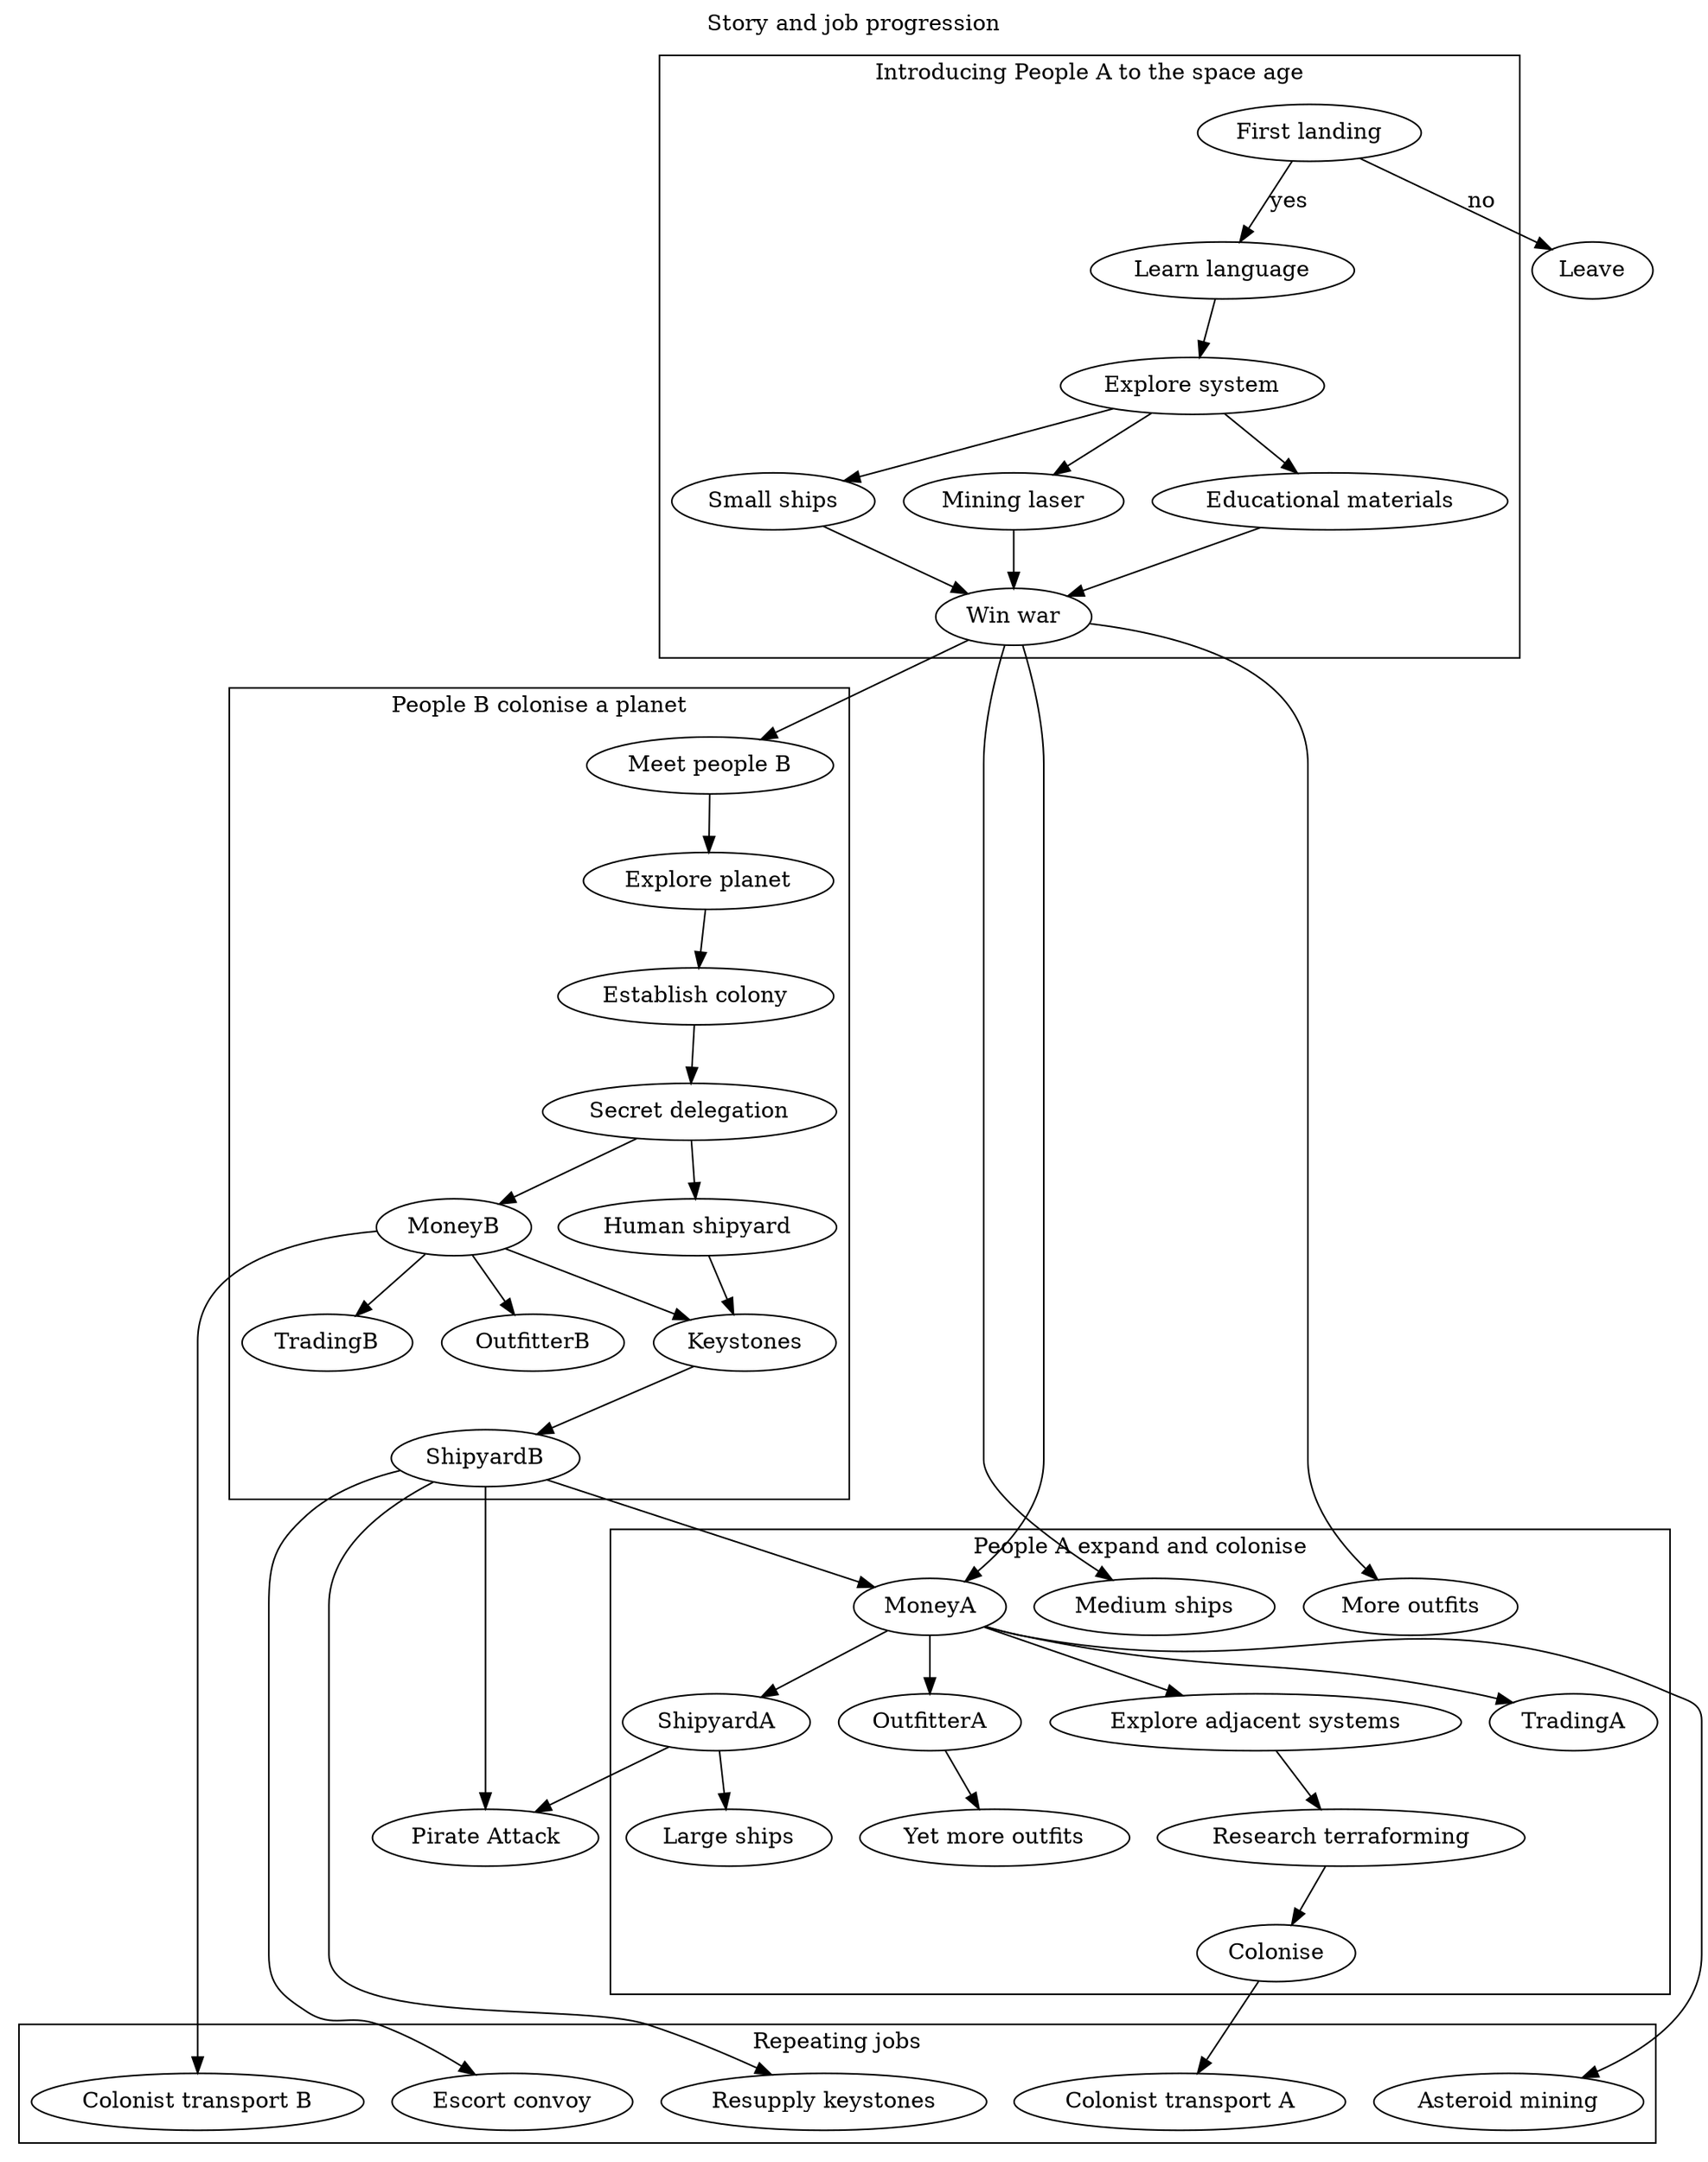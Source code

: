 // Outline of story

digraph {
	label = "Story and job progression"
	labelloc = "t"
	
	// Story
	"First landing" -> Leave [label = "no"]
	"First landing" -> "Learn language" [label = "yes"]
	"Learn language" -> "Explore system"
	"Explore system" -> {"Small ships","Mining laser","Educational materials"} -> "Win war"
	
	"Win war" -> "Meet people B" -> "Explore planet" -> "Establish colony" -> "Secret delegation" -> {MoneyB,"Human shipyard"} -> Keystones -> ShipyardB
	MoneyB -> {TradingB,OutfitterB}
	MoneyB -> {"Colonist transport B"}
	ShipyardB -> {"Escort convoy", "Resupply keystones"}
	
	
	"Win war" -> {"Medium ships","More outfits"}
	{ShipyardB,"Win war"} -> MoneyA -> {ShipyardA,TradingA,OutfitterA}
	MoneyA -> "Explore adjacent systems" -> "Research terraforming" -> "Colonise"
	ShipyardA -> "Large ships"
	OutfitterA -> "Yet more outfits"
	MoneyA -> "Asteroid mining"
	"Colonise" -> "Colonist transport A"
	
	{ShipyardB,ShipyardA} -> "Pirate Attack"
	
	// Organise
	subgraph cluster1 {
		label = "Introducing People A to the space age"
		"First landing"; "Learn language"; "Explore system"; "Small ships";"Mining laser";"Educational materials";"Win war"
	}
	
	subgraph cluster2 {
		label = "People B colonise a planet"
		"Meet people B" ; "Explore planet"; "Establish colony"; "Secret delegation"; MoneyB;"Human shipyard"; ShipyardB; TradingB; OutfitterB; Keystones
	}
	
	subgraph cluster3 {
		label = "People A expand and colonise"
		"Medium ships"; "More outfits";MoneyA;ShipyardA; TradingA; OutfitterA; "Explore adjacent systems"; "Research terraforming"; "Colonise"; "Large ships"; "Yet more outfits"		
	}
	
	subgraph clusterJobs {
		label = "Repeating jobs"
		"Colonist transport B"; "Colonist transport A"; "Asteroid mining"; "Escort convoy"; "Resupply keystones"
	}
	
	}
